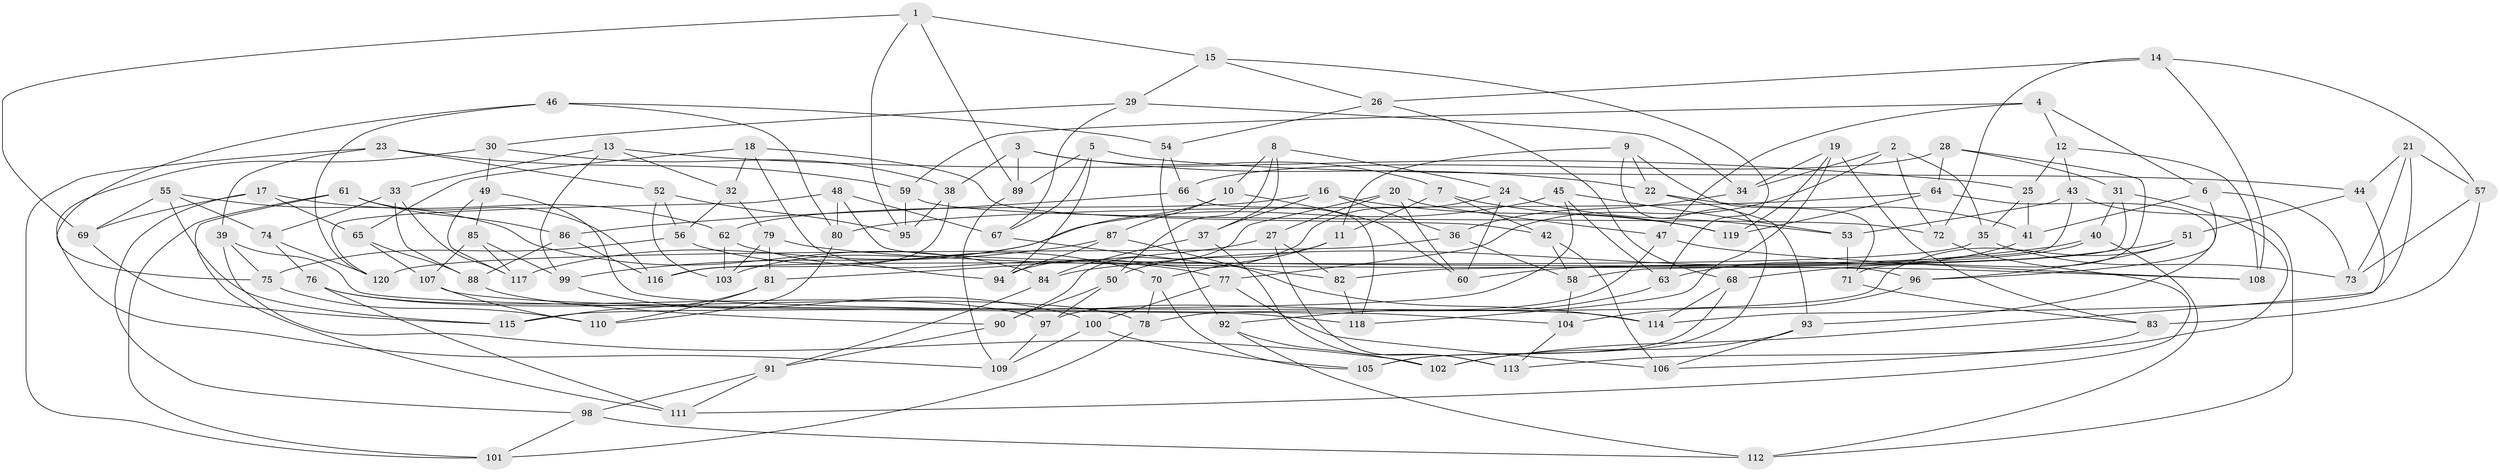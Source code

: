 // coarse degree distribution, {4: 0.3150684931506849, 6: 0.4657534246575342, 5: 0.1643835616438356, 3: 0.0547945205479452}
// Generated by graph-tools (version 1.1) at 2025/38/03/04/25 23:38:04]
// undirected, 120 vertices, 240 edges
graph export_dot {
  node [color=gray90,style=filled];
  1;
  2;
  3;
  4;
  5;
  6;
  7;
  8;
  9;
  10;
  11;
  12;
  13;
  14;
  15;
  16;
  17;
  18;
  19;
  20;
  21;
  22;
  23;
  24;
  25;
  26;
  27;
  28;
  29;
  30;
  31;
  32;
  33;
  34;
  35;
  36;
  37;
  38;
  39;
  40;
  41;
  42;
  43;
  44;
  45;
  46;
  47;
  48;
  49;
  50;
  51;
  52;
  53;
  54;
  55;
  56;
  57;
  58;
  59;
  60;
  61;
  62;
  63;
  64;
  65;
  66;
  67;
  68;
  69;
  70;
  71;
  72;
  73;
  74;
  75;
  76;
  77;
  78;
  79;
  80;
  81;
  82;
  83;
  84;
  85;
  86;
  87;
  88;
  89;
  90;
  91;
  92;
  93;
  94;
  95;
  96;
  97;
  98;
  99;
  100;
  101;
  102;
  103;
  104;
  105;
  106;
  107;
  108;
  109;
  110;
  111;
  112;
  113;
  114;
  115;
  116;
  117;
  118;
  119;
  120;
  1 -- 95;
  1 -- 69;
  1 -- 89;
  1 -- 15;
  2 -- 35;
  2 -- 77;
  2 -- 72;
  2 -- 34;
  3 -- 22;
  3 -- 89;
  3 -- 38;
  3 -- 7;
  4 -- 59;
  4 -- 12;
  4 -- 47;
  4 -- 6;
  5 -- 89;
  5 -- 67;
  5 -- 94;
  5 -- 44;
  6 -- 73;
  6 -- 96;
  6 -- 41;
  7 -- 42;
  7 -- 11;
  7 -- 119;
  8 -- 37;
  8 -- 24;
  8 -- 10;
  8 -- 50;
  9 -- 22;
  9 -- 71;
  9 -- 105;
  9 -- 11;
  10 -- 60;
  10 -- 103;
  10 -- 87;
  11 -- 70;
  11 -- 50;
  12 -- 25;
  12 -- 43;
  12 -- 108;
  13 -- 25;
  13 -- 33;
  13 -- 99;
  13 -- 32;
  14 -- 57;
  14 -- 26;
  14 -- 108;
  14 -- 72;
  15 -- 29;
  15 -- 26;
  15 -- 63;
  16 -- 62;
  16 -- 37;
  16 -- 36;
  16 -- 119;
  17 -- 65;
  17 -- 98;
  17 -- 62;
  17 -- 69;
  18 -- 42;
  18 -- 32;
  18 -- 65;
  18 -- 94;
  19 -- 34;
  19 -- 118;
  19 -- 119;
  19 -- 83;
  20 -- 27;
  20 -- 90;
  20 -- 60;
  20 -- 47;
  21 -- 57;
  21 -- 73;
  21 -- 44;
  21 -- 114;
  22 -- 93;
  22 -- 41;
  23 -- 39;
  23 -- 52;
  23 -- 101;
  23 -- 59;
  24 -- 60;
  24 -- 94;
  24 -- 53;
  25 -- 35;
  25 -- 41;
  26 -- 54;
  26 -- 68;
  27 -- 113;
  27 -- 81;
  27 -- 82;
  28 -- 31;
  28 -- 64;
  28 -- 71;
  28 -- 66;
  29 -- 34;
  29 -- 30;
  29 -- 67;
  30 -- 38;
  30 -- 109;
  30 -- 49;
  31 -- 40;
  31 -- 113;
  31 -- 58;
  32 -- 79;
  32 -- 56;
  33 -- 88;
  33 -- 74;
  33 -- 117;
  34 -- 36;
  35 -- 73;
  35 -- 116;
  36 -- 120;
  36 -- 58;
  37 -- 113;
  37 -- 84;
  38 -- 116;
  38 -- 95;
  39 -- 118;
  39 -- 75;
  39 -- 102;
  40 -- 60;
  40 -- 84;
  40 -- 112;
  41 -- 63;
  42 -- 106;
  42 -- 58;
  43 -- 112;
  43 -- 82;
  43 -- 53;
  44 -- 102;
  44 -- 51;
  45 -- 117;
  45 -- 115;
  45 -- 63;
  45 -- 53;
  46 -- 120;
  46 -- 80;
  46 -- 54;
  46 -- 75;
  47 -- 108;
  47 -- 97;
  48 -- 80;
  48 -- 96;
  48 -- 120;
  48 -- 67;
  49 -- 85;
  49 -- 117;
  49 -- 104;
  50 -- 97;
  50 -- 90;
  51 -- 78;
  51 -- 96;
  51 -- 68;
  52 -- 56;
  52 -- 95;
  52 -- 103;
  53 -- 71;
  54 -- 66;
  54 -- 92;
  55 -- 74;
  55 -- 115;
  55 -- 84;
  55 -- 69;
  56 -- 75;
  56 -- 70;
  57 -- 73;
  57 -- 83;
  58 -- 104;
  59 -- 95;
  59 -- 72;
  61 -- 111;
  61 -- 86;
  61 -- 101;
  61 -- 116;
  62 -- 77;
  62 -- 103;
  63 -- 92;
  64 -- 80;
  64 -- 93;
  64 -- 119;
  65 -- 88;
  65 -- 107;
  66 -- 86;
  66 -- 118;
  67 -- 82;
  68 -- 114;
  68 -- 105;
  69 -- 115;
  70 -- 105;
  70 -- 78;
  71 -- 83;
  72 -- 111;
  74 -- 76;
  74 -- 120;
  75 -- 110;
  76 -- 78;
  76 -- 111;
  76 -- 97;
  77 -- 100;
  77 -- 106;
  78 -- 101;
  79 -- 103;
  79 -- 81;
  79 -- 108;
  80 -- 110;
  81 -- 115;
  81 -- 110;
  82 -- 118;
  83 -- 106;
  84 -- 91;
  85 -- 117;
  85 -- 107;
  85 -- 99;
  86 -- 116;
  86 -- 88;
  87 -- 94;
  87 -- 99;
  87 -- 114;
  88 -- 90;
  89 -- 109;
  90 -- 91;
  91 -- 98;
  91 -- 111;
  92 -- 102;
  92 -- 112;
  93 -- 102;
  93 -- 106;
  96 -- 104;
  97 -- 109;
  98 -- 101;
  98 -- 112;
  99 -- 100;
  100 -- 109;
  100 -- 105;
  104 -- 113;
  107 -- 110;
  107 -- 114;
}
